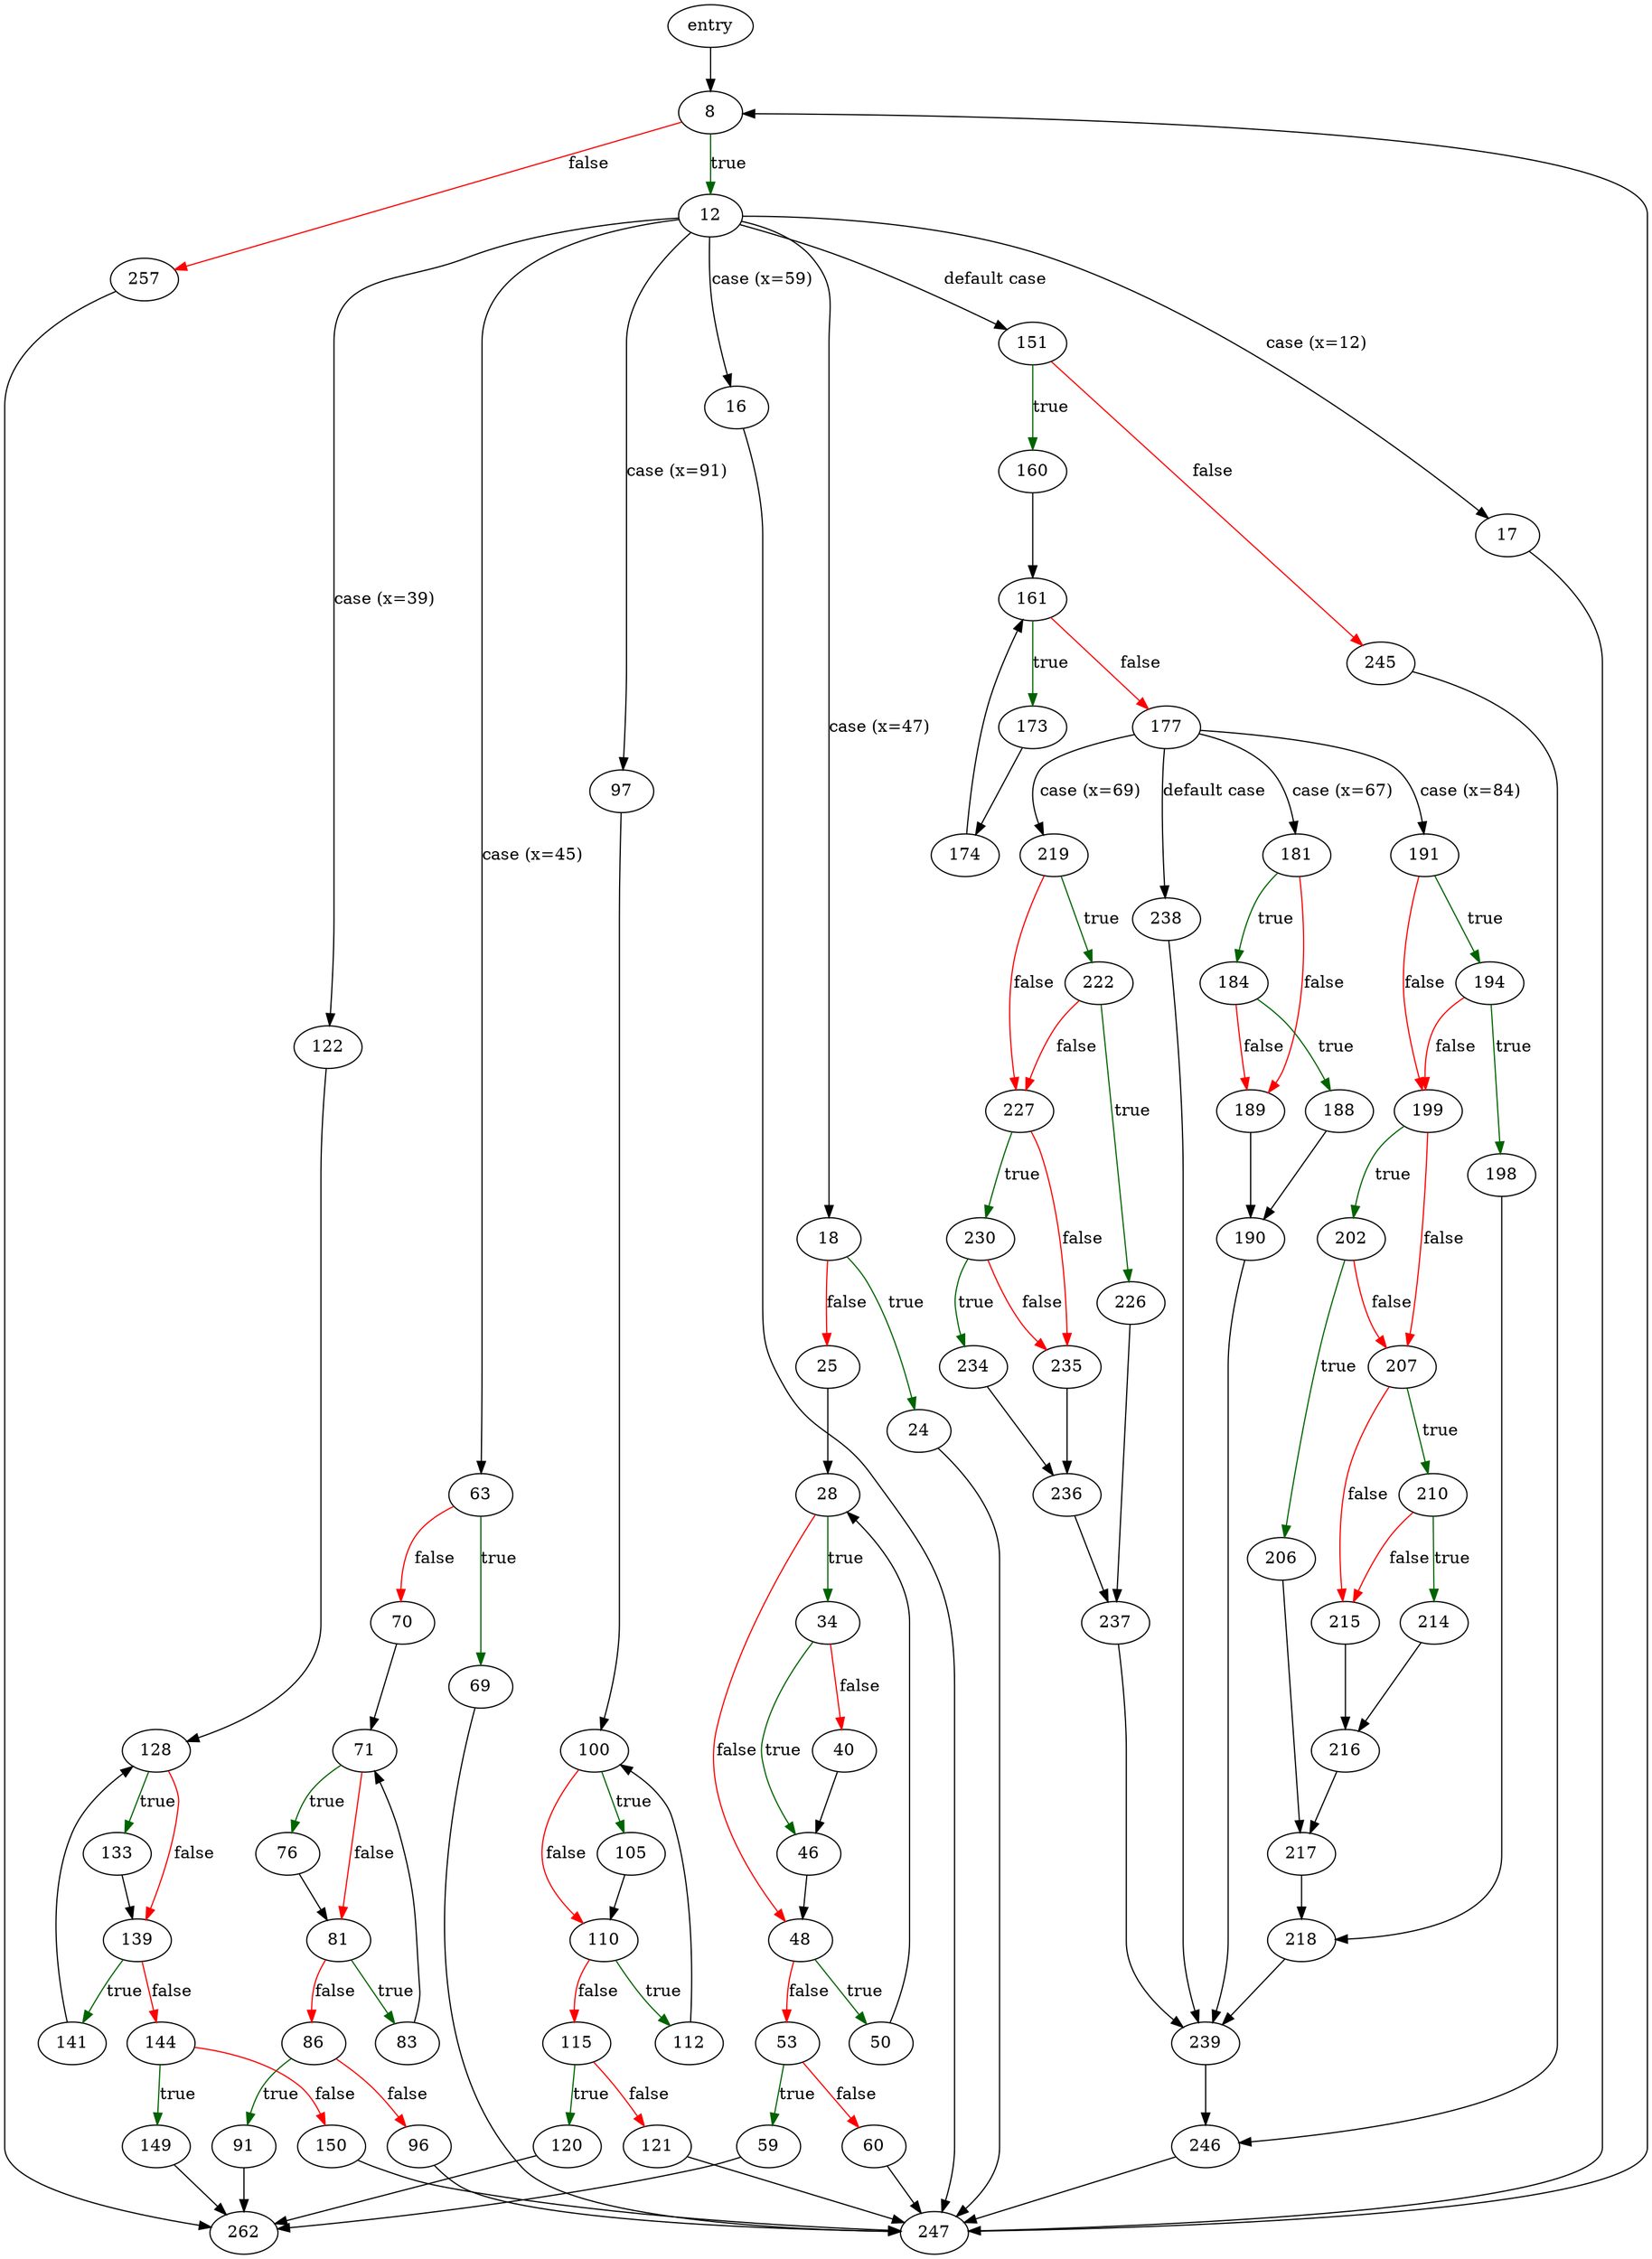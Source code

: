 digraph "sqlite3_complete" {
	// Node definitions.
	1 [label=entry];
	8;
	12;
	16;
	17;
	18;
	24;
	25;
	28;
	34;
	40;
	46;
	48;
	50;
	53;
	59;
	60;
	63;
	69;
	70;
	71;
	76;
	81;
	83;
	86;
	91;
	96;
	97;
	100;
	105;
	110;
	112;
	115;
	120;
	121;
	122;
	128;
	133;
	139;
	141;
	144;
	149;
	150;
	151;
	160;
	161;
	173;
	174;
	177;
	181;
	184;
	188;
	189;
	190;
	191;
	194;
	198;
	199;
	202;
	206;
	207;
	210;
	214;
	215;
	216;
	217;
	218;
	219;
	222;
	226;
	227;
	230;
	234;
	235;
	236;
	237;
	238;
	239;
	245;
	246;
	247;
	257;
	262;

	// Edge definitions.
	1 -> 8;
	8 -> 12 [
		color=darkgreen
		label=true
	];
	8 -> 257 [
		color=red
		label=false
	];
	12 -> 16 [label="case (x=59)"];
	12 -> 17 [label="case (x=12)"];
	12 -> 18 [label="case (x=47)"];
	12 -> 63 [label="case (x=45)"];
	12 -> 97 [label="case (x=91)"];
	12 -> 122 [label="case (x=39)"];
	12 -> 151 [label="default case"];
	16 -> 247;
	17 -> 247;
	18 -> 24 [
		color=darkgreen
		label=true
	];
	18 -> 25 [
		color=red
		label=false
	];
	24 -> 247;
	25 -> 28;
	28 -> 34 [
		color=darkgreen
		label=true
	];
	28 -> 48 [
		color=red
		label=false
	];
	34 -> 40 [
		color=red
		label=false
	];
	34 -> 46 [
		color=darkgreen
		label=true
	];
	40 -> 46;
	46 -> 48;
	48 -> 50 [
		color=darkgreen
		label=true
	];
	48 -> 53 [
		color=red
		label=false
	];
	50 -> 28;
	53 -> 59 [
		color=darkgreen
		label=true
	];
	53 -> 60 [
		color=red
		label=false
	];
	59 -> 262;
	60 -> 247;
	63 -> 69 [
		color=darkgreen
		label=true
	];
	63 -> 70 [
		color=red
		label=false
	];
	69 -> 247;
	70 -> 71;
	71 -> 76 [
		color=darkgreen
		label=true
	];
	71 -> 81 [
		color=red
		label=false
	];
	76 -> 81;
	81 -> 83 [
		color=darkgreen
		label=true
	];
	81 -> 86 [
		color=red
		label=false
	];
	83 -> 71;
	86 -> 91 [
		color=darkgreen
		label=true
	];
	86 -> 96 [
		color=red
		label=false
	];
	91 -> 262;
	96 -> 247;
	97 -> 100;
	100 -> 105 [
		color=darkgreen
		label=true
	];
	100 -> 110 [
		color=red
		label=false
	];
	105 -> 110;
	110 -> 112 [
		color=darkgreen
		label=true
	];
	110 -> 115 [
		color=red
		label=false
	];
	112 -> 100;
	115 -> 120 [
		color=darkgreen
		label=true
	];
	115 -> 121 [
		color=red
		label=false
	];
	120 -> 262;
	121 -> 247;
	122 -> 128;
	128 -> 133 [
		color=darkgreen
		label=true
	];
	128 -> 139 [
		color=red
		label=false
	];
	133 -> 139;
	139 -> 141 [
		color=darkgreen
		label=true
	];
	139 -> 144 [
		color=red
		label=false
	];
	141 -> 128;
	144 -> 149 [
		color=darkgreen
		label=true
	];
	144 -> 150 [
		color=red
		label=false
	];
	149 -> 262;
	150 -> 247;
	151 -> 160 [
		color=darkgreen
		label=true
	];
	151 -> 245 [
		color=red
		label=false
	];
	160 -> 161;
	161 -> 173 [
		color=darkgreen
		label=true
	];
	161 -> 177 [
		color=red
		label=false
	];
	173 -> 174;
	174 -> 161;
	177 -> 181 [label="case (x=67)"];
	177 -> 191 [label="case (x=84)"];
	177 -> 219 [label="case (x=69)"];
	177 -> 238 [label="default case"];
	181 -> 184 [
		color=darkgreen
		label=true
	];
	181 -> 189 [
		color=red
		label=false
	];
	184 -> 188 [
		color=darkgreen
		label=true
	];
	184 -> 189 [
		color=red
		label=false
	];
	188 -> 190;
	189 -> 190;
	190 -> 239;
	191 -> 194 [
		color=darkgreen
		label=true
	];
	191 -> 199 [
		color=red
		label=false
	];
	194 -> 198 [
		color=darkgreen
		label=true
	];
	194 -> 199 [
		color=red
		label=false
	];
	198 -> 218;
	199 -> 202 [
		color=darkgreen
		label=true
	];
	199 -> 207 [
		color=red
		label=false
	];
	202 -> 206 [
		color=darkgreen
		label=true
	];
	202 -> 207 [
		color=red
		label=false
	];
	206 -> 217;
	207 -> 210 [
		color=darkgreen
		label=true
	];
	207 -> 215 [
		color=red
		label=false
	];
	210 -> 214 [
		color=darkgreen
		label=true
	];
	210 -> 215 [
		color=red
		label=false
	];
	214 -> 216;
	215 -> 216;
	216 -> 217;
	217 -> 218;
	218 -> 239;
	219 -> 222 [
		color=darkgreen
		label=true
	];
	219 -> 227 [
		color=red
		label=false
	];
	222 -> 226 [
		color=darkgreen
		label=true
	];
	222 -> 227 [
		color=red
		label=false
	];
	226 -> 237;
	227 -> 230 [
		color=darkgreen
		label=true
	];
	227 -> 235 [
		color=red
		label=false
	];
	230 -> 234 [
		color=darkgreen
		label=true
	];
	230 -> 235 [
		color=red
		label=false
	];
	234 -> 236;
	235 -> 236;
	236 -> 237;
	237 -> 239;
	238 -> 239;
	239 -> 246;
	245 -> 246;
	246 -> 247;
	247 -> 8;
	257 -> 262;
}